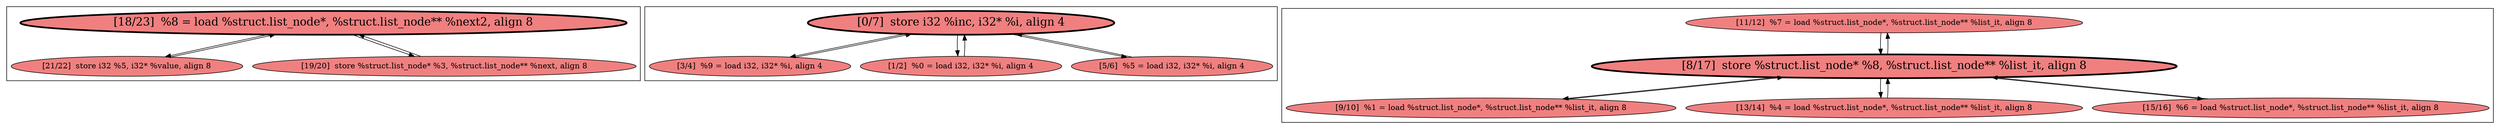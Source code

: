 
digraph G {



node178->node177 [ ]
node175->node174 [ ]
node174->node175 [ ]
node181->node183 [ ]
node184->node183 [ ]
node175->node176 [ ]
node183->node184 [ ]
node173->node175 [ ]
node176->node175 [ ]
node183->node180 [ ]
node175->node173 [ ]
node180->node183 [ ]
node178->node179 [ ]
node177->node178 [ ]
node179->node178 [ ]
node182->node183 [ ]
node183->node181 [ ]
node183->node182 [ ]


subgraph cluster2 {


node183 [penwidth=3.0,fontsize=20,fillcolor=lightcoral,label="[8/17]  store %struct.list_node* %8, %struct.list_node** %list_it, align 8",shape=ellipse,style=filled ]
node184 [fillcolor=lightcoral,label="[9/10]  %1 = load %struct.list_node*, %struct.list_node** %list_it, align 8",shape=ellipse,style=filled ]
node182 [fillcolor=lightcoral,label="[15/16]  %6 = load %struct.list_node*, %struct.list_node** %list_it, align 8",shape=ellipse,style=filled ]
node180 [fillcolor=lightcoral,label="[13/14]  %4 = load %struct.list_node*, %struct.list_node** %list_it, align 8",shape=ellipse,style=filled ]
node181 [fillcolor=lightcoral,label="[11/12]  %7 = load %struct.list_node*, %struct.list_node** %list_it, align 8",shape=ellipse,style=filled ]



}

subgraph cluster0 {


node175 [penwidth=3.0,fontsize=20,fillcolor=lightcoral,label="[0/7]  store i32 %inc, i32* %i, align 4",shape=ellipse,style=filled ]
node173 [fillcolor=lightcoral,label="[5/6]  %5 = load i32, i32* %i, align 4",shape=ellipse,style=filled ]
node176 [fillcolor=lightcoral,label="[1/2]  %0 = load i32, i32* %i, align 4",shape=ellipse,style=filled ]
node174 [fillcolor=lightcoral,label="[3/4]  %9 = load i32, i32* %i, align 4",shape=ellipse,style=filled ]



}

subgraph cluster1 {


node179 [fillcolor=lightcoral,label="[19/20]  store %struct.list_node* %3, %struct.list_node** %next, align 8",shape=ellipse,style=filled ]
node177 [fillcolor=lightcoral,label="[21/22]  store i32 %5, i32* %value, align 8",shape=ellipse,style=filled ]
node178 [penwidth=3.0,fontsize=20,fillcolor=lightcoral,label="[18/23]  %8 = load %struct.list_node*, %struct.list_node** %next2, align 8",shape=ellipse,style=filled ]



}

}
